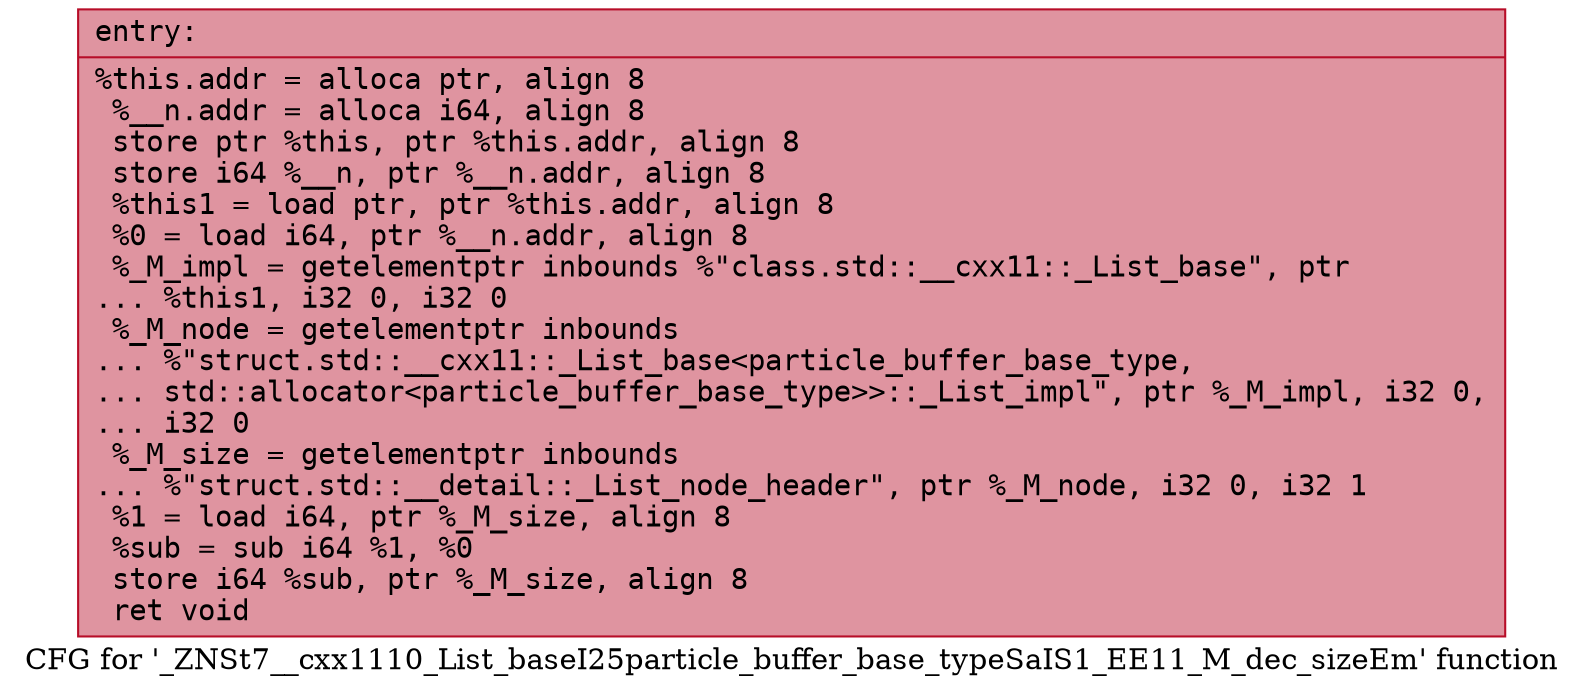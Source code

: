 digraph "CFG for '_ZNSt7__cxx1110_List_baseI25particle_buffer_base_typeSaIS1_EE11_M_dec_sizeEm' function" {
	label="CFG for '_ZNSt7__cxx1110_List_baseI25particle_buffer_base_typeSaIS1_EE11_M_dec_sizeEm' function";

	Node0x558b69533230 [shape=record,color="#b70d28ff", style=filled, fillcolor="#b70d2870" fontname="Courier",label="{entry:\l|  %this.addr = alloca ptr, align 8\l  %__n.addr = alloca i64, align 8\l  store ptr %this, ptr %this.addr, align 8\l  store i64 %__n, ptr %__n.addr, align 8\l  %this1 = load ptr, ptr %this.addr, align 8\l  %0 = load i64, ptr %__n.addr, align 8\l  %_M_impl = getelementptr inbounds %\"class.std::__cxx11::_List_base\", ptr\l... %this1, i32 0, i32 0\l  %_M_node = getelementptr inbounds\l... %\"struct.std::__cxx11::_List_base\<particle_buffer_base_type,\l... std::allocator\<particle_buffer_base_type\>\>::_List_impl\", ptr %_M_impl, i32 0,\l... i32 0\l  %_M_size = getelementptr inbounds\l... %\"struct.std::__detail::_List_node_header\", ptr %_M_node, i32 0, i32 1\l  %1 = load i64, ptr %_M_size, align 8\l  %sub = sub i64 %1, %0\l  store i64 %sub, ptr %_M_size, align 8\l  ret void\l}"];
}
